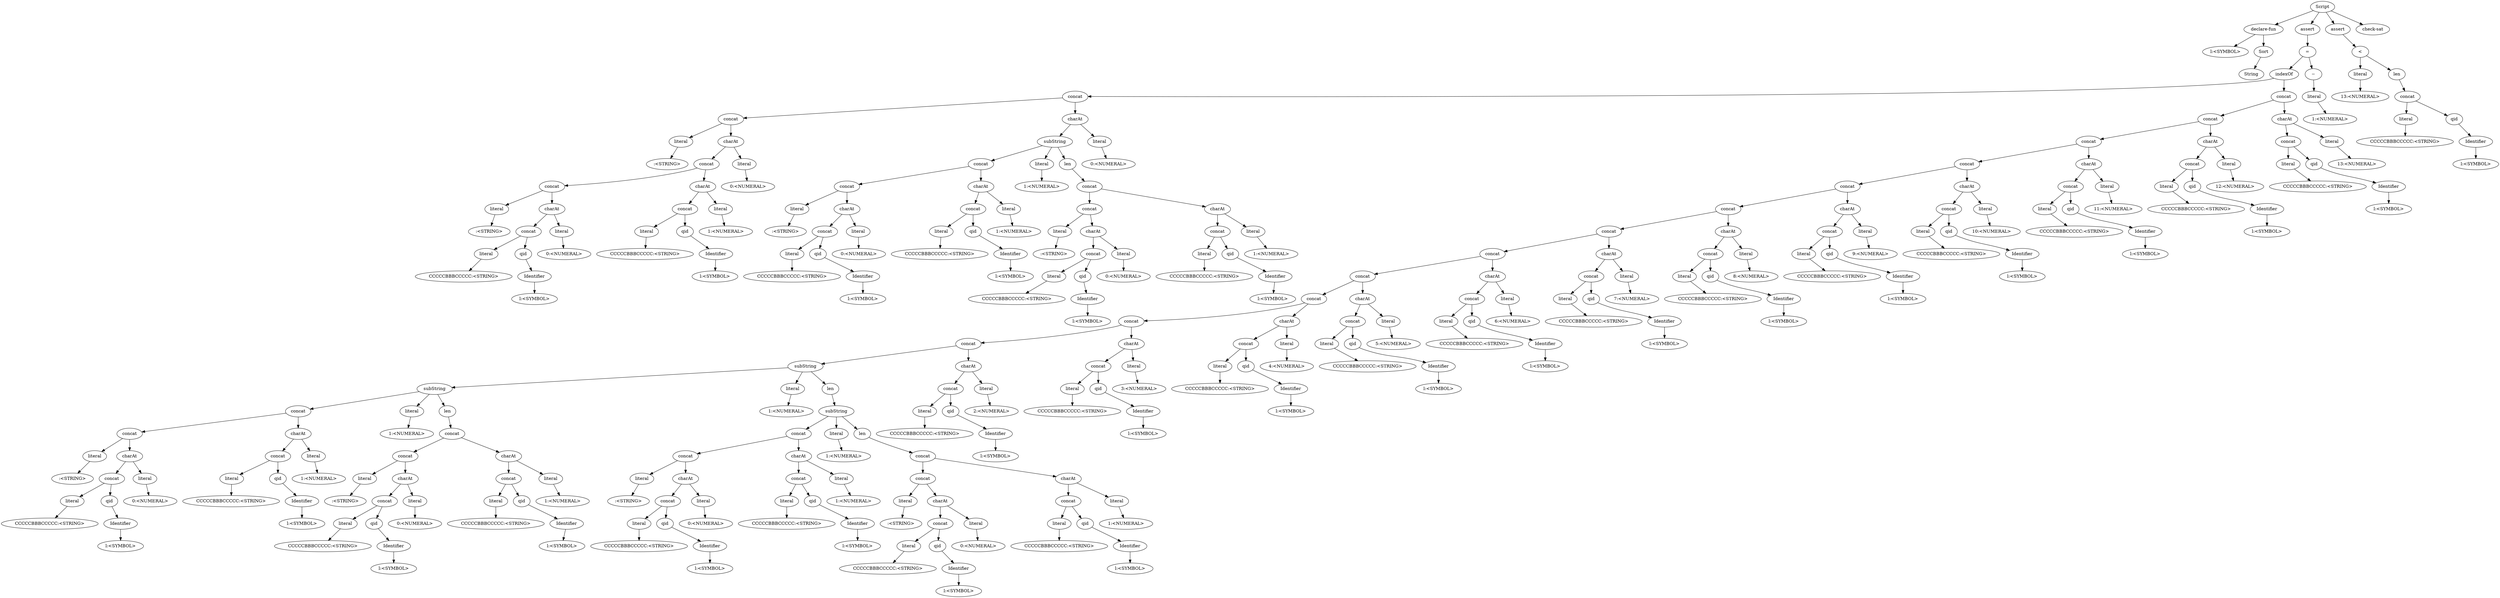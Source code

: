 digraph G { 
"0" [label="Script"];
"1" [label="declare-fun"];
"0" -> "1";
"2" [label="l:<SYMBOL>"];
"1" -> "2";
"3" [label="Sort"];
"1" -> "3";
"4" [label="String"];
"3" -> "4";
"5" [label="assert"];
"0" -> "5";
"6" [label="="];
"5" -> "6";
"7" [label="indexOf"];
"6" -> "7";
"8" [label="concat"];
"7" -> "8";
"9" [label="concat"];
"8" -> "9";
"10" [label="literal"];
"9" -> "10";
"11" [label=":<STRING>"];
"10" -> "11";
"12" [label="charAt"];
"9" -> "12";
"13" [label="concat"];
"12" -> "13";
"14" [label="concat"];
"13" -> "14";
"15" [label="literal"];
"14" -> "15";
"16" [label=":<STRING>"];
"15" -> "16";
"17" [label="charAt"];
"14" -> "17";
"18" [label="concat"];
"17" -> "18";
"19" [label="literal"];
"18" -> "19";
"20" [label="CCCCCBBBCCCCC:<STRING>"];
"19" -> "20";
"21" [label="qid"];
"18" -> "21";
"22" [label="Identifier"];
"21" -> "22";
"23" [label="l:<SYMBOL>"];
"22" -> "23";
"24" [label="literal"];
"17" -> "24";
"25" [label="0:<NUMERAL>"];
"24" -> "25";
"26" [label="charAt"];
"13" -> "26";
"27" [label="concat"];
"26" -> "27";
"28" [label="literal"];
"27" -> "28";
"29" [label="CCCCCBBBCCCCC:<STRING>"];
"28" -> "29";
"30" [label="qid"];
"27" -> "30";
"31" [label="Identifier"];
"30" -> "31";
"32" [label="l:<SYMBOL>"];
"31" -> "32";
"33" [label="literal"];
"26" -> "33";
"34" [label="1:<NUMERAL>"];
"33" -> "34";
"35" [label="literal"];
"12" -> "35";
"36" [label="0:<NUMERAL>"];
"35" -> "36";
"37" [label="charAt"];
"8" -> "37";
"38" [label="subString"];
"37" -> "38";
"39" [label="concat"];
"38" -> "39";
"40" [label="concat"];
"39" -> "40";
"41" [label="literal"];
"40" -> "41";
"42" [label=":<STRING>"];
"41" -> "42";
"43" [label="charAt"];
"40" -> "43";
"44" [label="concat"];
"43" -> "44";
"45" [label="literal"];
"44" -> "45";
"46" [label="CCCCCBBBCCCCC:<STRING>"];
"45" -> "46";
"47" [label="qid"];
"44" -> "47";
"48" [label="Identifier"];
"47" -> "48";
"49" [label="l:<SYMBOL>"];
"48" -> "49";
"50" [label="literal"];
"43" -> "50";
"51" [label="0:<NUMERAL>"];
"50" -> "51";
"52" [label="charAt"];
"39" -> "52";
"53" [label="concat"];
"52" -> "53";
"54" [label="literal"];
"53" -> "54";
"55" [label="CCCCCBBBCCCCC:<STRING>"];
"54" -> "55";
"56" [label="qid"];
"53" -> "56";
"57" [label="Identifier"];
"56" -> "57";
"58" [label="l:<SYMBOL>"];
"57" -> "58";
"59" [label="literal"];
"52" -> "59";
"60" [label="1:<NUMERAL>"];
"59" -> "60";
"61" [label="literal"];
"38" -> "61";
"62" [label="1:<NUMERAL>"];
"61" -> "62";
"63" [label="len"];
"38" -> "63";
"64" [label="concat"];
"63" -> "64";
"65" [label="concat"];
"64" -> "65";
"66" [label="literal"];
"65" -> "66";
"67" [label=":<STRING>"];
"66" -> "67";
"68" [label="charAt"];
"65" -> "68";
"69" [label="concat"];
"68" -> "69";
"70" [label="literal"];
"69" -> "70";
"71" [label="CCCCCBBBCCCCC:<STRING>"];
"70" -> "71";
"72" [label="qid"];
"69" -> "72";
"73" [label="Identifier"];
"72" -> "73";
"74" [label="l:<SYMBOL>"];
"73" -> "74";
"75" [label="literal"];
"68" -> "75";
"76" [label="0:<NUMERAL>"];
"75" -> "76";
"77" [label="charAt"];
"64" -> "77";
"78" [label="concat"];
"77" -> "78";
"79" [label="literal"];
"78" -> "79";
"80" [label="CCCCCBBBCCCCC:<STRING>"];
"79" -> "80";
"81" [label="qid"];
"78" -> "81";
"82" [label="Identifier"];
"81" -> "82";
"83" [label="l:<SYMBOL>"];
"82" -> "83";
"84" [label="literal"];
"77" -> "84";
"85" [label="1:<NUMERAL>"];
"84" -> "85";
"86" [label="literal"];
"37" -> "86";
"87" [label="0:<NUMERAL>"];
"86" -> "87";
"88" [label="concat"];
"7" -> "88";
"89" [label="concat"];
"88" -> "89";
"90" [label="concat"];
"89" -> "90";
"91" [label="concat"];
"90" -> "91";
"92" [label="concat"];
"91" -> "92";
"93" [label="concat"];
"92" -> "93";
"94" [label="concat"];
"93" -> "94";
"95" [label="concat"];
"94" -> "95";
"96" [label="concat"];
"95" -> "96";
"97" [label="concat"];
"96" -> "97";
"98" [label="concat"];
"97" -> "98";
"99" [label="concat"];
"98" -> "99";
"100" [label="subString"];
"99" -> "100";
"101" [label="subString"];
"100" -> "101";
"102" [label="concat"];
"101" -> "102";
"103" [label="concat"];
"102" -> "103";
"104" [label="literal"];
"103" -> "104";
"105" [label=":<STRING>"];
"104" -> "105";
"106" [label="charAt"];
"103" -> "106";
"107" [label="concat"];
"106" -> "107";
"108" [label="literal"];
"107" -> "108";
"109" [label="CCCCCBBBCCCCC:<STRING>"];
"108" -> "109";
"110" [label="qid"];
"107" -> "110";
"111" [label="Identifier"];
"110" -> "111";
"112" [label="l:<SYMBOL>"];
"111" -> "112";
"113" [label="literal"];
"106" -> "113";
"114" [label="0:<NUMERAL>"];
"113" -> "114";
"115" [label="charAt"];
"102" -> "115";
"116" [label="concat"];
"115" -> "116";
"117" [label="literal"];
"116" -> "117";
"118" [label="CCCCCBBBCCCCC:<STRING>"];
"117" -> "118";
"119" [label="qid"];
"116" -> "119";
"120" [label="Identifier"];
"119" -> "120";
"121" [label="l:<SYMBOL>"];
"120" -> "121";
"122" [label="literal"];
"115" -> "122";
"123" [label="1:<NUMERAL>"];
"122" -> "123";
"124" [label="literal"];
"101" -> "124";
"125" [label="1:<NUMERAL>"];
"124" -> "125";
"126" [label="len"];
"101" -> "126";
"127" [label="concat"];
"126" -> "127";
"128" [label="concat"];
"127" -> "128";
"129" [label="literal"];
"128" -> "129";
"130" [label=":<STRING>"];
"129" -> "130";
"131" [label="charAt"];
"128" -> "131";
"132" [label="concat"];
"131" -> "132";
"133" [label="literal"];
"132" -> "133";
"134" [label="CCCCCBBBCCCCC:<STRING>"];
"133" -> "134";
"135" [label="qid"];
"132" -> "135";
"136" [label="Identifier"];
"135" -> "136";
"137" [label="l:<SYMBOL>"];
"136" -> "137";
"138" [label="literal"];
"131" -> "138";
"139" [label="0:<NUMERAL>"];
"138" -> "139";
"140" [label="charAt"];
"127" -> "140";
"141" [label="concat"];
"140" -> "141";
"142" [label="literal"];
"141" -> "142";
"143" [label="CCCCCBBBCCCCC:<STRING>"];
"142" -> "143";
"144" [label="qid"];
"141" -> "144";
"145" [label="Identifier"];
"144" -> "145";
"146" [label="l:<SYMBOL>"];
"145" -> "146";
"147" [label="literal"];
"140" -> "147";
"148" [label="1:<NUMERAL>"];
"147" -> "148";
"149" [label="literal"];
"100" -> "149";
"150" [label="1:<NUMERAL>"];
"149" -> "150";
"151" [label="len"];
"100" -> "151";
"152" [label="subString"];
"151" -> "152";
"153" [label="concat"];
"152" -> "153";
"154" [label="concat"];
"153" -> "154";
"155" [label="literal"];
"154" -> "155";
"156" [label=":<STRING>"];
"155" -> "156";
"157" [label="charAt"];
"154" -> "157";
"158" [label="concat"];
"157" -> "158";
"159" [label="literal"];
"158" -> "159";
"160" [label="CCCCCBBBCCCCC:<STRING>"];
"159" -> "160";
"161" [label="qid"];
"158" -> "161";
"162" [label="Identifier"];
"161" -> "162";
"163" [label="l:<SYMBOL>"];
"162" -> "163";
"164" [label="literal"];
"157" -> "164";
"165" [label="0:<NUMERAL>"];
"164" -> "165";
"166" [label="charAt"];
"153" -> "166";
"167" [label="concat"];
"166" -> "167";
"168" [label="literal"];
"167" -> "168";
"169" [label="CCCCCBBBCCCCC:<STRING>"];
"168" -> "169";
"170" [label="qid"];
"167" -> "170";
"171" [label="Identifier"];
"170" -> "171";
"172" [label="l:<SYMBOL>"];
"171" -> "172";
"173" [label="literal"];
"166" -> "173";
"174" [label="1:<NUMERAL>"];
"173" -> "174";
"175" [label="literal"];
"152" -> "175";
"176" [label="1:<NUMERAL>"];
"175" -> "176";
"177" [label="len"];
"152" -> "177";
"178" [label="concat"];
"177" -> "178";
"179" [label="concat"];
"178" -> "179";
"180" [label="literal"];
"179" -> "180";
"181" [label=":<STRING>"];
"180" -> "181";
"182" [label="charAt"];
"179" -> "182";
"183" [label="concat"];
"182" -> "183";
"184" [label="literal"];
"183" -> "184";
"185" [label="CCCCCBBBCCCCC:<STRING>"];
"184" -> "185";
"186" [label="qid"];
"183" -> "186";
"187" [label="Identifier"];
"186" -> "187";
"188" [label="l:<SYMBOL>"];
"187" -> "188";
"189" [label="literal"];
"182" -> "189";
"190" [label="0:<NUMERAL>"];
"189" -> "190";
"191" [label="charAt"];
"178" -> "191";
"192" [label="concat"];
"191" -> "192";
"193" [label="literal"];
"192" -> "193";
"194" [label="CCCCCBBBCCCCC:<STRING>"];
"193" -> "194";
"195" [label="qid"];
"192" -> "195";
"196" [label="Identifier"];
"195" -> "196";
"197" [label="l:<SYMBOL>"];
"196" -> "197";
"198" [label="literal"];
"191" -> "198";
"199" [label="1:<NUMERAL>"];
"198" -> "199";
"200" [label="charAt"];
"99" -> "200";
"201" [label="concat"];
"200" -> "201";
"202" [label="literal"];
"201" -> "202";
"203" [label="CCCCCBBBCCCCC:<STRING>"];
"202" -> "203";
"204" [label="qid"];
"201" -> "204";
"205" [label="Identifier"];
"204" -> "205";
"206" [label="l:<SYMBOL>"];
"205" -> "206";
"207" [label="literal"];
"200" -> "207";
"208" [label="2:<NUMERAL>"];
"207" -> "208";
"209" [label="charAt"];
"98" -> "209";
"210" [label="concat"];
"209" -> "210";
"211" [label="literal"];
"210" -> "211";
"212" [label="CCCCCBBBCCCCC:<STRING>"];
"211" -> "212";
"213" [label="qid"];
"210" -> "213";
"214" [label="Identifier"];
"213" -> "214";
"215" [label="l:<SYMBOL>"];
"214" -> "215";
"216" [label="literal"];
"209" -> "216";
"217" [label="3:<NUMERAL>"];
"216" -> "217";
"218" [label="charAt"];
"97" -> "218";
"219" [label="concat"];
"218" -> "219";
"220" [label="literal"];
"219" -> "220";
"221" [label="CCCCCBBBCCCCC:<STRING>"];
"220" -> "221";
"222" [label="qid"];
"219" -> "222";
"223" [label="Identifier"];
"222" -> "223";
"224" [label="l:<SYMBOL>"];
"223" -> "224";
"225" [label="literal"];
"218" -> "225";
"226" [label="4:<NUMERAL>"];
"225" -> "226";
"227" [label="charAt"];
"96" -> "227";
"228" [label="concat"];
"227" -> "228";
"229" [label="literal"];
"228" -> "229";
"230" [label="CCCCCBBBCCCCC:<STRING>"];
"229" -> "230";
"231" [label="qid"];
"228" -> "231";
"232" [label="Identifier"];
"231" -> "232";
"233" [label="l:<SYMBOL>"];
"232" -> "233";
"234" [label="literal"];
"227" -> "234";
"235" [label="5:<NUMERAL>"];
"234" -> "235";
"236" [label="charAt"];
"95" -> "236";
"237" [label="concat"];
"236" -> "237";
"238" [label="literal"];
"237" -> "238";
"239" [label="CCCCCBBBCCCCC:<STRING>"];
"238" -> "239";
"240" [label="qid"];
"237" -> "240";
"241" [label="Identifier"];
"240" -> "241";
"242" [label="l:<SYMBOL>"];
"241" -> "242";
"243" [label="literal"];
"236" -> "243";
"244" [label="6:<NUMERAL>"];
"243" -> "244";
"245" [label="charAt"];
"94" -> "245";
"246" [label="concat"];
"245" -> "246";
"247" [label="literal"];
"246" -> "247";
"248" [label="CCCCCBBBCCCCC:<STRING>"];
"247" -> "248";
"249" [label="qid"];
"246" -> "249";
"250" [label="Identifier"];
"249" -> "250";
"251" [label="l:<SYMBOL>"];
"250" -> "251";
"252" [label="literal"];
"245" -> "252";
"253" [label="7:<NUMERAL>"];
"252" -> "253";
"254" [label="charAt"];
"93" -> "254";
"255" [label="concat"];
"254" -> "255";
"256" [label="literal"];
"255" -> "256";
"257" [label="CCCCCBBBCCCCC:<STRING>"];
"256" -> "257";
"258" [label="qid"];
"255" -> "258";
"259" [label="Identifier"];
"258" -> "259";
"260" [label="l:<SYMBOL>"];
"259" -> "260";
"261" [label="literal"];
"254" -> "261";
"262" [label="8:<NUMERAL>"];
"261" -> "262";
"263" [label="charAt"];
"92" -> "263";
"264" [label="concat"];
"263" -> "264";
"265" [label="literal"];
"264" -> "265";
"266" [label="CCCCCBBBCCCCC:<STRING>"];
"265" -> "266";
"267" [label="qid"];
"264" -> "267";
"268" [label="Identifier"];
"267" -> "268";
"269" [label="l:<SYMBOL>"];
"268" -> "269";
"270" [label="literal"];
"263" -> "270";
"271" [label="9:<NUMERAL>"];
"270" -> "271";
"272" [label="charAt"];
"91" -> "272";
"273" [label="concat"];
"272" -> "273";
"274" [label="literal"];
"273" -> "274";
"275" [label="CCCCCBBBCCCCC:<STRING>"];
"274" -> "275";
"276" [label="qid"];
"273" -> "276";
"277" [label="Identifier"];
"276" -> "277";
"278" [label="l:<SYMBOL>"];
"277" -> "278";
"279" [label="literal"];
"272" -> "279";
"280" [label="10:<NUMERAL>"];
"279" -> "280";
"281" [label="charAt"];
"90" -> "281";
"282" [label="concat"];
"281" -> "282";
"283" [label="literal"];
"282" -> "283";
"284" [label="CCCCCBBBCCCCC:<STRING>"];
"283" -> "284";
"285" [label="qid"];
"282" -> "285";
"286" [label="Identifier"];
"285" -> "286";
"287" [label="l:<SYMBOL>"];
"286" -> "287";
"288" [label="literal"];
"281" -> "288";
"289" [label="11:<NUMERAL>"];
"288" -> "289";
"290" [label="charAt"];
"89" -> "290";
"291" [label="concat"];
"290" -> "291";
"292" [label="literal"];
"291" -> "292";
"293" [label="CCCCCBBBCCCCC:<STRING>"];
"292" -> "293";
"294" [label="qid"];
"291" -> "294";
"295" [label="Identifier"];
"294" -> "295";
"296" [label="l:<SYMBOL>"];
"295" -> "296";
"297" [label="literal"];
"290" -> "297";
"298" [label="12:<NUMERAL>"];
"297" -> "298";
"299" [label="charAt"];
"88" -> "299";
"300" [label="concat"];
"299" -> "300";
"301" [label="literal"];
"300" -> "301";
"302" [label="CCCCCBBBCCCCC:<STRING>"];
"301" -> "302";
"303" [label="qid"];
"300" -> "303";
"304" [label="Identifier"];
"303" -> "304";
"305" [label="l:<SYMBOL>"];
"304" -> "305";
"306" [label="literal"];
"299" -> "306";
"307" [label="13:<NUMERAL>"];
"306" -> "307";
"308" [label="&minus;"];
"6" -> "308";
"309" [label="literal"];
"308" -> "309";
"310" [label="1:<NUMERAL>"];
"309" -> "310";
"311" [label="assert"];
"0" -> "311";
"312" [label="&lt;"];
"311" -> "312";
"313" [label="literal"];
"312" -> "313";
"314" [label="13:<NUMERAL>"];
"313" -> "314";
"315" [label="len"];
"312" -> "315";
"316" [label="concat"];
"315" -> "316";
"317" [label="literal"];
"316" -> "317";
"318" [label="CCCCCBBBCCCCC:<STRING>"];
"317" -> "318";
"319" [label="qid"];
"316" -> "319";
"320" [label="Identifier"];
"319" -> "320";
"321" [label="l:<SYMBOL>"];
"320" -> "321";
"322" [label="check-sat"];
"0" -> "322";
}
